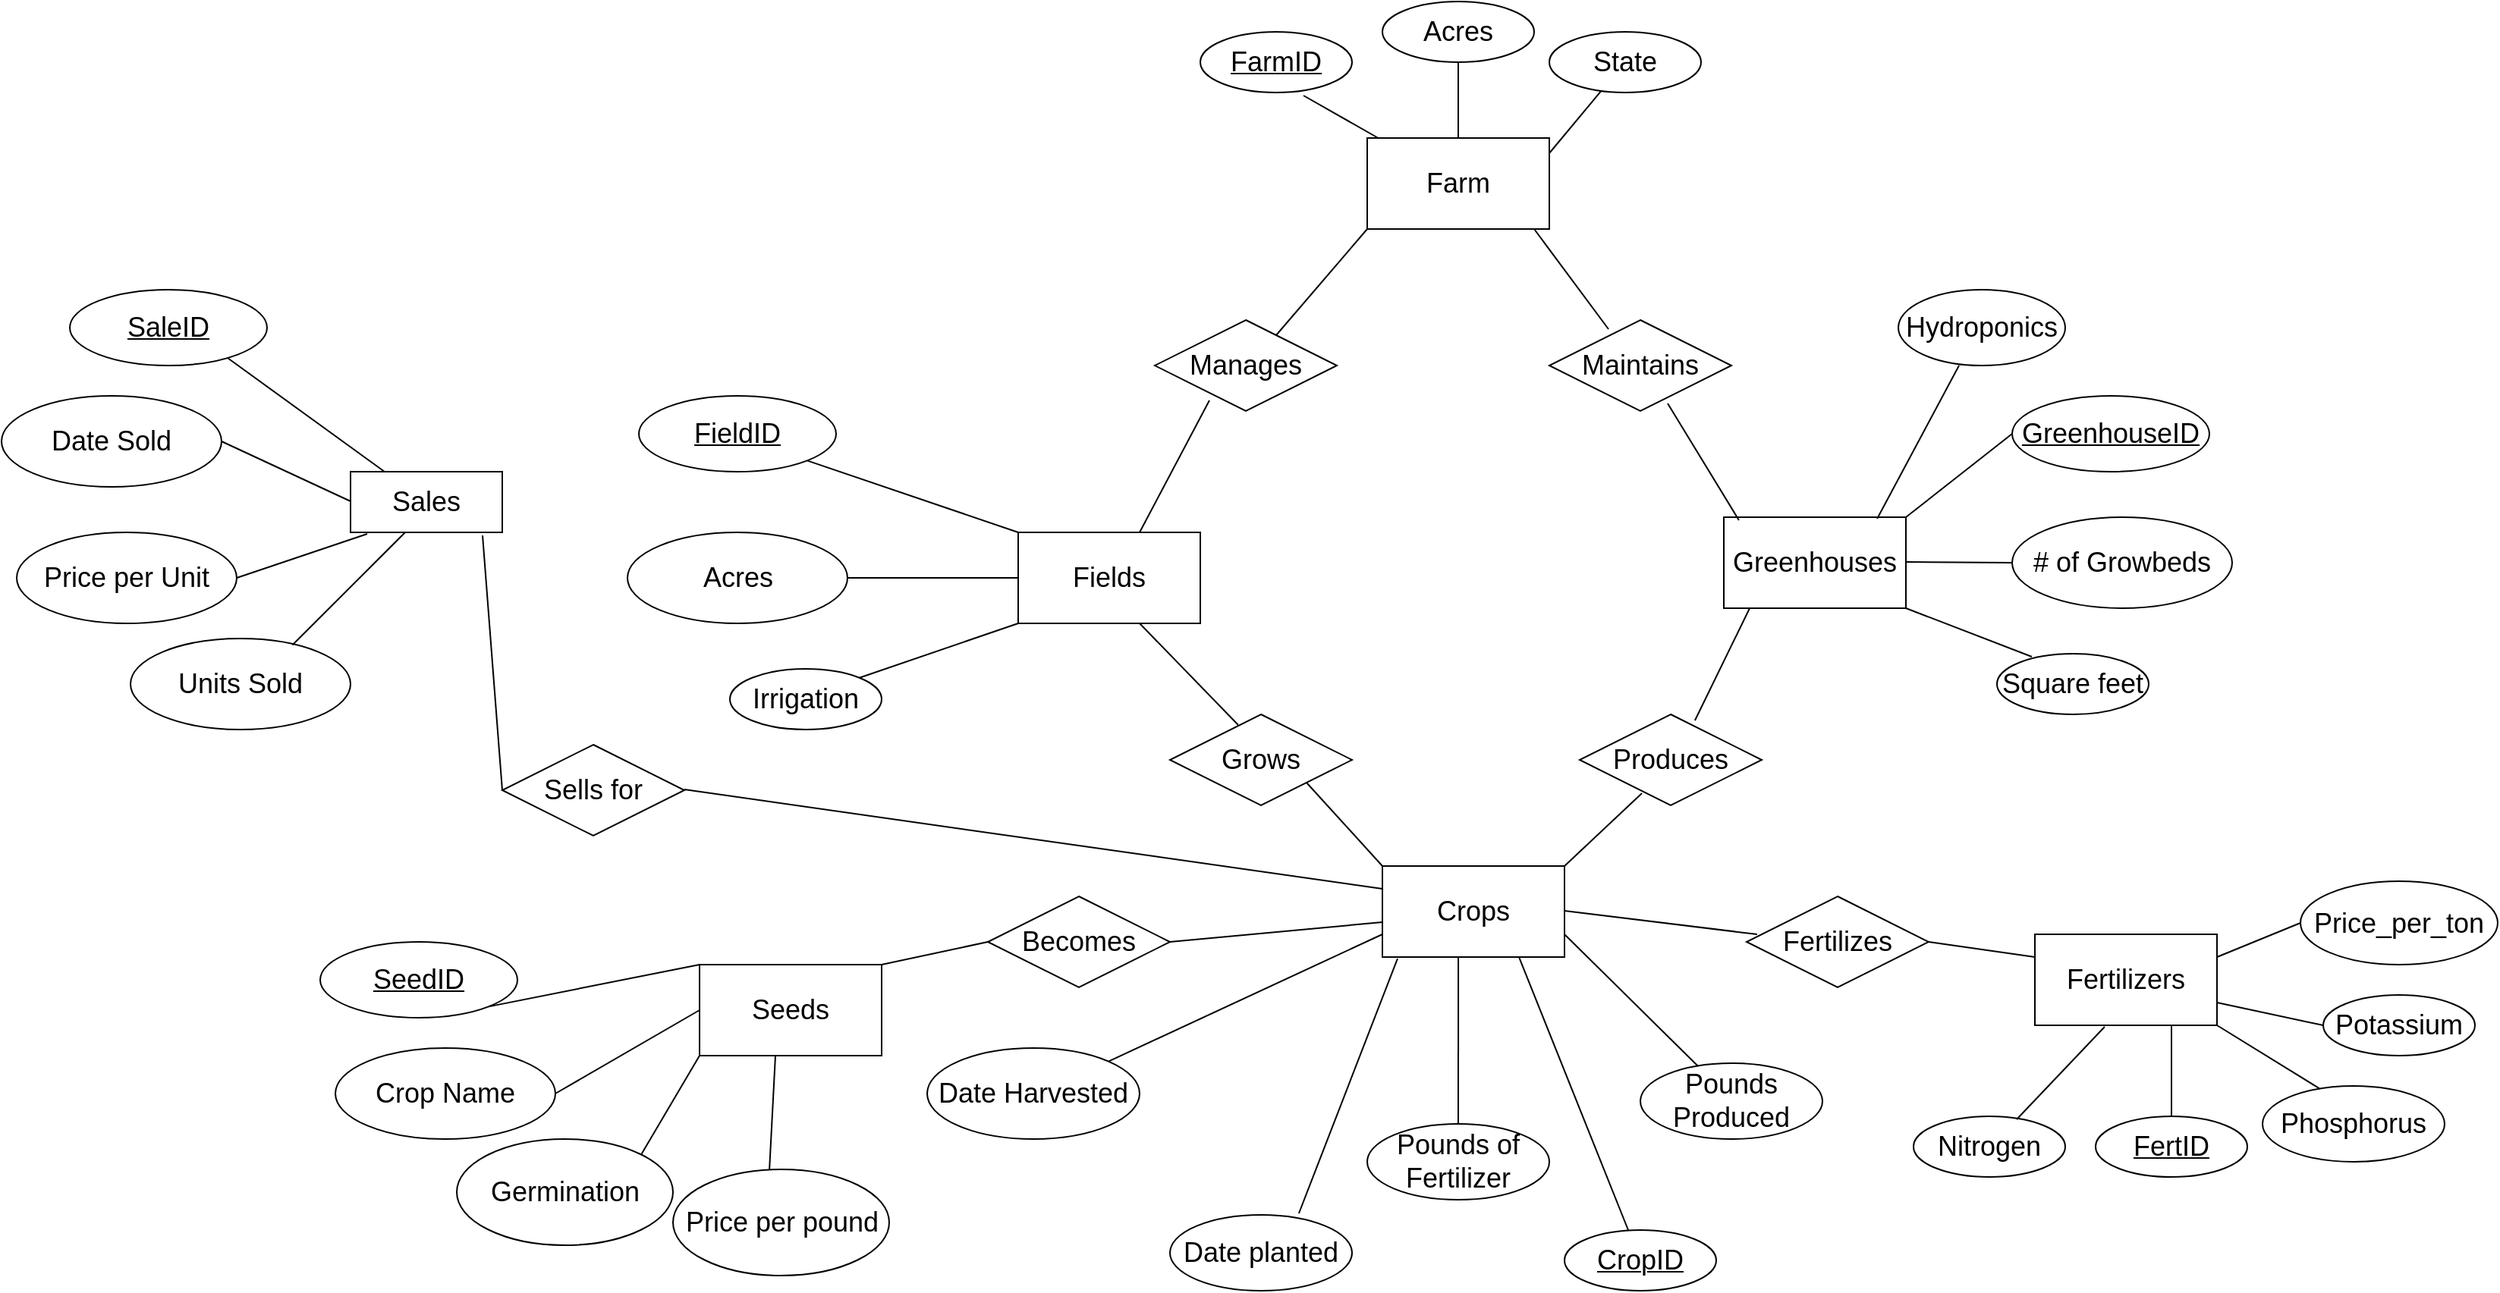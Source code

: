 <mxfile version="13.7.3" type="device"><diagram id="ZV06gW-g5fR5Yvi5Y2Ih" name="Page-1"><mxGraphModel dx="2744" dy="1380" grid="1" gridSize="10" guides="1" tooltips="1" connect="1" arrows="1" fold="1" page="1" pageScale="1" pageWidth="850" pageHeight="1100" math="0" shadow="0"><root><mxCell id="0"/><mxCell id="1" parent="0"/><mxCell id="JFumjBczVLTvmLpIffex-1" value="&lt;font style=&quot;font-size: 18px&quot;&gt;Farm&lt;/font&gt;" style="rounded=0;whiteSpace=wrap;html=1;" parent="1" vertex="1"><mxGeometry x="890" y="340" width="120" height="60" as="geometry"/></mxCell><mxCell id="JFumjBczVLTvmLpIffex-2" value="&lt;font style=&quot;font-size: 18px&quot;&gt;FarmID&lt;/font&gt;" style="ellipse;whiteSpace=wrap;html=1;align=center;fontStyle=4;" parent="1" vertex="1"><mxGeometry x="780" y="270" width="100" height="40" as="geometry"/></mxCell><mxCell id="JFumjBczVLTvmLpIffex-4" value="&lt;font style=&quot;font-size: 18px&quot;&gt;Acres&lt;/font&gt;" style="ellipse;whiteSpace=wrap;html=1;align=center;" parent="1" vertex="1"><mxGeometry x="900" y="250" width="100" height="40" as="geometry"/></mxCell><mxCell id="JFumjBczVLTvmLpIffex-5" value="" style="endArrow=none;html=1;rounded=0;exitX=0.68;exitY=1.05;exitDx=0;exitDy=0;exitPerimeter=0;" parent="1" source="JFumjBczVLTvmLpIffex-2" target="JFumjBczVLTvmLpIffex-1" edge="1"><mxGeometry relative="1" as="geometry"><mxPoint x="780" y="340" as="sourcePoint"/><mxPoint x="940" y="340" as="targetPoint"/></mxGeometry></mxCell><mxCell id="JFumjBczVLTvmLpIffex-6" value="" style="endArrow=none;html=1;rounded=0;entryX=0.5;entryY=1;entryDx=0;entryDy=0;exitX=0.5;exitY=0;exitDx=0;exitDy=0;" parent="1" source="JFumjBczVLTvmLpIffex-1" target="JFumjBczVLTvmLpIffex-4" edge="1"><mxGeometry relative="1" as="geometry"><mxPoint x="970" y="340" as="sourcePoint"/><mxPoint x="1130" y="340" as="targetPoint"/></mxGeometry></mxCell><mxCell id="JFumjBczVLTvmLpIffex-8" value="&lt;font style=&quot;font-size: 18px&quot;&gt;State&lt;/font&gt;" style="ellipse;whiteSpace=wrap;html=1;align=center;" parent="1" vertex="1"><mxGeometry x="1010" y="270" width="100" height="40" as="geometry"/></mxCell><mxCell id="JFumjBczVLTvmLpIffex-9" value="" style="endArrow=none;html=1;rounded=0;" parent="1" target="JFumjBczVLTvmLpIffex-8" edge="1"><mxGeometry relative="1" as="geometry"><mxPoint x="1010" y="350" as="sourcePoint"/><mxPoint x="1170" y="350" as="targetPoint"/></mxGeometry></mxCell><mxCell id="JFumjBczVLTvmLpIffex-11" value="&lt;font style=&quot;font-size: 18px&quot;&gt;Fertilizers&lt;/font&gt;" style="rounded=0;whiteSpace=wrap;html=1;" parent="1" vertex="1"><mxGeometry x="1330" y="865" width="120" height="60" as="geometry"/></mxCell><mxCell id="JFumjBczVLTvmLpIffex-12" value="&lt;font style=&quot;font-size: 18px&quot;&gt;FertID&lt;/font&gt;" style="ellipse;whiteSpace=wrap;html=1;align=center;fontStyle=4;" parent="1" vertex="1"><mxGeometry x="1370" y="985" width="100" height="40" as="geometry"/></mxCell><mxCell id="JFumjBczVLTvmLpIffex-13" value="" style="endArrow=none;html=1;rounded=0;exitX=0.75;exitY=1;exitDx=0;exitDy=0;" parent="1" source="JFumjBczVLTvmLpIffex-11" target="JFumjBczVLTvmLpIffex-12" edge="1"><mxGeometry relative="1" as="geometry"><mxPoint x="1393" y="935" as="sourcePoint"/><mxPoint x="1650" y="925" as="targetPoint"/></mxGeometry></mxCell><mxCell id="JFumjBczVLTvmLpIffex-15" value="&lt;font style=&quot;font-size: 18px&quot;&gt;Nitrogen&lt;/font&gt;" style="ellipse;whiteSpace=wrap;html=1;align=center;" parent="1" vertex="1"><mxGeometry x="1250" y="985" width="100" height="40" as="geometry"/></mxCell><mxCell id="JFumjBczVLTvmLpIffex-16" value="&lt;font style=&quot;font-size: 18px&quot;&gt;Phosphorus&lt;/font&gt;" style="ellipse;whiteSpace=wrap;html=1;align=center;" parent="1" vertex="1"><mxGeometry x="1480" y="965" width="120" height="50" as="geometry"/></mxCell><mxCell id="JFumjBczVLTvmLpIffex-17" value="" style="endArrow=none;html=1;rounded=0;exitX=0.317;exitY=0.04;exitDx=0;exitDy=0;exitPerimeter=0;entryX=1;entryY=1;entryDx=0;entryDy=0;" parent="1" source="JFumjBczVLTvmLpIffex-16" target="JFumjBczVLTvmLpIffex-11" edge="1"><mxGeometry relative="1" as="geometry"><mxPoint x="1190" y="955" as="sourcePoint"/><mxPoint x="1409" y="925" as="targetPoint"/></mxGeometry></mxCell><mxCell id="JFumjBczVLTvmLpIffex-18" value="" style="endArrow=none;html=1;rounded=0;exitX=0.68;exitY=0.05;exitDx=0;exitDy=0;exitPerimeter=0;entryX=0.383;entryY=1.017;entryDx=0;entryDy=0;entryPerimeter=0;" parent="1" source="JFumjBczVLTvmLpIffex-15" target="JFumjBczVLTvmLpIffex-11" edge="1"><mxGeometry relative="1" as="geometry"><mxPoint x="1525" y="955" as="sourcePoint"/><mxPoint x="1685" y="955" as="targetPoint"/></mxGeometry></mxCell><mxCell id="JFumjBczVLTvmLpIffex-19" value="&lt;font style=&quot;font-size: 18px&quot;&gt;Potassium&lt;/font&gt;" style="ellipse;whiteSpace=wrap;html=1;align=center;" parent="1" vertex="1"><mxGeometry x="1520" y="905" width="100" height="40" as="geometry"/></mxCell><mxCell id="JFumjBczVLTvmLpIffex-20" value="" style="endArrow=none;html=1;rounded=0;entryX=0;entryY=0.5;entryDx=0;entryDy=0;exitX=1;exitY=0.75;exitDx=0;exitDy=0;" parent="1" source="JFumjBczVLTvmLpIffex-11" target="JFumjBczVLTvmLpIffex-19" edge="1"><mxGeometry relative="1" as="geometry"><mxPoint x="1410" y="915" as="sourcePoint"/><mxPoint x="1570" y="915" as="targetPoint"/></mxGeometry></mxCell><mxCell id="JFumjBczVLTvmLpIffex-23" value="&lt;font style=&quot;font-size: 18px&quot;&gt;Greenhouses&lt;/font&gt;" style="rounded=0;whiteSpace=wrap;html=1;" parent="1" vertex="1"><mxGeometry x="1125" y="590" width="120" height="60" as="geometry"/></mxCell><mxCell id="JFumjBczVLTvmLpIffex-24" value="" style="endArrow=none;html=1;rounded=0;entryX=0;entryY=0.5;entryDx=0;entryDy=0;" parent="1" target="JFumjBczVLTvmLpIffex-27" edge="1"><mxGeometry relative="1" as="geometry"><mxPoint x="1245" y="590" as="sourcePoint"/><mxPoint x="1315" y="540" as="targetPoint"/></mxGeometry></mxCell><mxCell id="JFumjBczVLTvmLpIffex-27" value="&lt;font style=&quot;font-size: 18px&quot;&gt;GreenhouseID&lt;/font&gt;" style="ellipse;whiteSpace=wrap;html=1;align=center;fontStyle=4;" parent="1" vertex="1"><mxGeometry x="1315" y="510" width="130" height="50" as="geometry"/></mxCell><mxCell id="JFumjBczVLTvmLpIffex-29" value="&lt;span style=&quot;font-size: 18px&quot;&gt;# of Growbeds&lt;/span&gt;" style="ellipse;whiteSpace=wrap;html=1;align=center;" parent="1" vertex="1"><mxGeometry x="1315" y="590" width="145" height="60" as="geometry"/></mxCell><mxCell id="JFumjBczVLTvmLpIffex-30" value="" style="endArrow=none;html=1;rounded=0;" parent="1" edge="1"><mxGeometry relative="1" as="geometry"><mxPoint x="1245" y="619.5" as="sourcePoint"/><mxPoint x="1315" y="620" as="targetPoint"/></mxGeometry></mxCell><mxCell id="JFumjBczVLTvmLpIffex-31" value="&lt;font style=&quot;font-size: 18px&quot;&gt;Square feet&lt;/font&gt;" style="ellipse;whiteSpace=wrap;html=1;align=center;" parent="1" vertex="1"><mxGeometry x="1305" y="680" width="100" height="40" as="geometry"/></mxCell><mxCell id="JFumjBczVLTvmLpIffex-32" value="" style="endArrow=none;html=1;rounded=0;exitX=1;exitY=1;exitDx=0;exitDy=0;entryX=0.23;entryY=0.05;entryDx=0;entryDy=0;entryPerimeter=0;" parent="1" source="JFumjBczVLTvmLpIffex-23" target="JFumjBczVLTvmLpIffex-31" edge="1"><mxGeometry relative="1" as="geometry"><mxPoint x="1245" y="700" as="sourcePoint"/><mxPoint x="1405" y="700" as="targetPoint"/></mxGeometry></mxCell><mxCell id="JFumjBczVLTvmLpIffex-34" value="&lt;font style=&quot;font-size: 18px&quot;&gt;Fields&lt;/font&gt;" style="rounded=0;whiteSpace=wrap;html=1;" parent="1" vertex="1"><mxGeometry x="660" y="600" width="120" height="60" as="geometry"/></mxCell><mxCell id="JFumjBczVLTvmLpIffex-35" value="" style="endArrow=none;html=1;rounded=0;entryX=1;entryY=1;entryDx=0;entryDy=0;exitX=0;exitY=0;exitDx=0;exitDy=0;" parent="1" source="JFumjBczVLTvmLpIffex-34" target="JFumjBczVLTvmLpIffex-36" edge="1"><mxGeometry relative="1" as="geometry"><mxPoint x="755" y="600" as="sourcePoint"/><mxPoint x="825" y="550" as="targetPoint"/></mxGeometry></mxCell><mxCell id="JFumjBczVLTvmLpIffex-36" value="&lt;font style=&quot;font-size: 18px&quot;&gt;FieldID&lt;/font&gt;" style="ellipse;whiteSpace=wrap;html=1;align=center;fontStyle=4;" parent="1" vertex="1"><mxGeometry x="410" y="510" width="130" height="50" as="geometry"/></mxCell><mxCell id="JFumjBczVLTvmLpIffex-37" value="&lt;span style=&quot;font-size: 18px&quot;&gt;Acres&lt;/span&gt;" style="ellipse;whiteSpace=wrap;html=1;align=center;" parent="1" vertex="1"><mxGeometry x="402.5" y="600" width="145" height="60" as="geometry"/></mxCell><mxCell id="JFumjBczVLTvmLpIffex-38" value="" style="endArrow=none;html=1;rounded=0;entryX=1;entryY=0.5;entryDx=0;entryDy=0;exitX=0;exitY=0.5;exitDx=0;exitDy=0;" parent="1" source="JFumjBczVLTvmLpIffex-34" target="JFumjBczVLTvmLpIffex-37" edge="1"><mxGeometry relative="1" as="geometry"><mxPoint x="755" y="629.5" as="sourcePoint"/><mxPoint x="825" y="630" as="targetPoint"/></mxGeometry></mxCell><mxCell id="JFumjBczVLTvmLpIffex-39" value="&lt;font style=&quot;font-size: 18px&quot;&gt;Irrigation&lt;/font&gt;" style="ellipse;whiteSpace=wrap;html=1;align=center;" parent="1" vertex="1"><mxGeometry x="470" y="690" width="100" height="40" as="geometry"/></mxCell><mxCell id="JFumjBczVLTvmLpIffex-40" value="" style="endArrow=none;html=1;rounded=0;exitX=0;exitY=1;exitDx=0;exitDy=0;entryX=1;entryY=0;entryDx=0;entryDy=0;" parent="1" source="JFumjBczVLTvmLpIffex-34" target="JFumjBczVLTvmLpIffex-39" edge="1"><mxGeometry relative="1" as="geometry"><mxPoint x="755" y="710" as="sourcePoint"/><mxPoint x="915" y="710" as="targetPoint"/></mxGeometry></mxCell><mxCell id="JFumjBczVLTvmLpIffex-42" value="&lt;font style=&quot;font-size: 18px&quot;&gt;Hydroponics&lt;/font&gt;" style="ellipse;whiteSpace=wrap;html=1;align=center;" parent="1" vertex="1"><mxGeometry x="1240" y="440" width="110" height="50" as="geometry"/></mxCell><mxCell id="JFumjBczVLTvmLpIffex-43" value="" style="endArrow=none;html=1;rounded=0;exitX=0.842;exitY=0.017;exitDx=0;exitDy=0;exitPerimeter=0;" parent="1" source="JFumjBczVLTvmLpIffex-23" edge="1"><mxGeometry relative="1" as="geometry"><mxPoint x="1210" y="570" as="sourcePoint"/><mxPoint x="1280" y="490" as="targetPoint"/></mxGeometry></mxCell><mxCell id="JFumjBczVLTvmLpIffex-44" value="&lt;font style=&quot;font-size: 18px&quot;&gt;Manages&lt;/font&gt;" style="shape=rhombus;perimeter=rhombusPerimeter;whiteSpace=wrap;html=1;align=center;" parent="1" vertex="1"><mxGeometry x="750" y="460" width="120" height="60" as="geometry"/></mxCell><mxCell id="JFumjBczVLTvmLpIffex-45" value="&lt;font style=&quot;font-size: 18px&quot;&gt;Maintains&lt;/font&gt;" style="shape=rhombus;perimeter=rhombusPerimeter;whiteSpace=wrap;html=1;align=center;" parent="1" vertex="1"><mxGeometry x="1010" y="460" width="120" height="60" as="geometry"/></mxCell><mxCell id="JFumjBczVLTvmLpIffex-48" value="&lt;font style=&quot;font-size: 18px&quot;&gt;Grows&lt;/font&gt;" style="shape=rhombus;perimeter=rhombusPerimeter;whiteSpace=wrap;html=1;align=center;" parent="1" vertex="1"><mxGeometry x="760" y="720" width="120" height="60" as="geometry"/></mxCell><mxCell id="JFumjBczVLTvmLpIffex-49" value="&lt;font style=&quot;font-size: 18px&quot;&gt;Produces&lt;/font&gt;" style="shape=rhombus;perimeter=rhombusPerimeter;whiteSpace=wrap;html=1;align=center;" parent="1" vertex="1"><mxGeometry x="1030" y="720" width="120" height="60" as="geometry"/></mxCell><mxCell id="JFumjBczVLTvmLpIffex-50" value="&lt;font style=&quot;font-size: 18px&quot;&gt;Crops&lt;/font&gt;" style="rounded=0;whiteSpace=wrap;html=1;" parent="1" vertex="1"><mxGeometry x="900" y="820" width="120" height="60" as="geometry"/></mxCell><mxCell id="JFumjBczVLTvmLpIffex-51" value="&lt;font style=&quot;font-size: 18px&quot;&gt;CropID&lt;/font&gt;" style="ellipse;whiteSpace=wrap;html=1;align=center;fontStyle=4;" parent="1" vertex="1"><mxGeometry x="1020" y="1060" width="100" height="40" as="geometry"/></mxCell><mxCell id="JFumjBczVLTvmLpIffex-52" value="" style="endArrow=none;html=1;rounded=0;exitX=0.75;exitY=1;exitDx=0;exitDy=0;" parent="1" source="JFumjBczVLTvmLpIffex-50" target="JFumjBczVLTvmLpIffex-51" edge="1"><mxGeometry relative="1" as="geometry"><mxPoint x="963" y="890" as="sourcePoint"/><mxPoint x="1220" y="880" as="targetPoint"/></mxGeometry></mxCell><mxCell id="JFumjBczVLTvmLpIffex-54" value="&lt;font style=&quot;font-size: 18px&quot;&gt;Pounds Produced&lt;/font&gt;" style="ellipse;whiteSpace=wrap;html=1;align=center;" parent="1" vertex="1"><mxGeometry x="1070" y="950" width="120" height="50" as="geometry"/></mxCell><mxCell id="JFumjBczVLTvmLpIffex-55" value="" style="endArrow=none;html=1;rounded=0;exitX=0.317;exitY=0.04;exitDx=0;exitDy=0;exitPerimeter=0;entryX=1;entryY=0.75;entryDx=0;entryDy=0;" parent="1" source="JFumjBczVLTvmLpIffex-54" target="JFumjBczVLTvmLpIffex-50" edge="1"><mxGeometry relative="1" as="geometry"><mxPoint x="760" y="910" as="sourcePoint"/><mxPoint x="979" y="880" as="targetPoint"/></mxGeometry></mxCell><mxCell id="JFumjBczVLTvmLpIffex-56" value="" style="endArrow=none;html=1;rounded=0;exitX=0.708;exitY=-0.02;exitDx=0;exitDy=0;exitPerimeter=0;" parent="1" source="JFumjBczVLTvmLpIffex-68" edge="1"><mxGeometry relative="1" as="geometry"><mxPoint x="888" y="942" as="sourcePoint"/><mxPoint x="910" y="881" as="targetPoint"/></mxGeometry></mxCell><mxCell id="JFumjBczVLTvmLpIffex-68" value="&lt;span style=&quot;font-size: 18px&quot;&gt;Date planted&lt;/span&gt;" style="ellipse;whiteSpace=wrap;html=1;align=center;" parent="1" vertex="1"><mxGeometry x="760" y="1050" width="120" height="50" as="geometry"/></mxCell><mxCell id="JFumjBczVLTvmLpIffex-69" value="&lt;span style=&quot;font-size: 18px&quot;&gt;Date Harvested&lt;/span&gt;" style="ellipse;whiteSpace=wrap;html=1;align=center;" parent="1" vertex="1"><mxGeometry x="600" y="940" width="140" height="60" as="geometry"/></mxCell><mxCell id="JFumjBczVLTvmLpIffex-70" value="" style="endArrow=none;html=1;rounded=0;entryX=0;entryY=0.75;entryDx=0;entryDy=0;exitX=1;exitY=0;exitDx=0;exitDy=0;" parent="1" source="JFumjBczVLTvmLpIffex-69" target="JFumjBczVLTvmLpIffex-50" edge="1"><mxGeometry relative="1" as="geometry"><mxPoint x="820" y="890" as="sourcePoint"/><mxPoint x="980" y="890" as="targetPoint"/></mxGeometry></mxCell><mxCell id="JFumjBczVLTvmLpIffex-73" value="" style="endArrow=none;html=1;rounded=0;entryX=0.375;entryY=0.117;entryDx=0;entryDy=0;entryPerimeter=0;" parent="1" target="JFumjBczVLTvmLpIffex-48" edge="1"><mxGeometry relative="1" as="geometry"><mxPoint x="740" y="660" as="sourcePoint"/><mxPoint x="900" y="660" as="targetPoint"/></mxGeometry></mxCell><mxCell id="JFumjBczVLTvmLpIffex-74" value="" style="endArrow=none;html=1;rounded=0;entryX=0.3;entryY=0.883;entryDx=0;entryDy=0;entryPerimeter=0;" parent="1" target="JFumjBczVLTvmLpIffex-44" edge="1"><mxGeometry relative="1" as="geometry"><mxPoint x="740" y="600" as="sourcePoint"/><mxPoint x="900" y="600" as="targetPoint"/></mxGeometry></mxCell><mxCell id="JFumjBczVLTvmLpIffex-75" value="" style="endArrow=none;html=1;rounded=0;entryX=0;entryY=1;entryDx=0;entryDy=0;" parent="1" target="JFumjBczVLTvmLpIffex-1" edge="1"><mxGeometry relative="1" as="geometry"><mxPoint x="830" y="470" as="sourcePoint"/><mxPoint x="990" y="470" as="targetPoint"/></mxGeometry></mxCell><mxCell id="JFumjBczVLTvmLpIffex-76" value="" style="endArrow=none;html=1;rounded=0;entryX=0.325;entryY=0.1;entryDx=0;entryDy=0;entryPerimeter=0;" parent="1" target="JFumjBczVLTvmLpIffex-45" edge="1"><mxGeometry relative="1" as="geometry"><mxPoint x="1000" y="400" as="sourcePoint"/><mxPoint x="1160" y="400" as="targetPoint"/></mxGeometry></mxCell><mxCell id="JFumjBczVLTvmLpIffex-77" value="" style="endArrow=none;html=1;rounded=0;exitX=0.65;exitY=0.917;exitDx=0;exitDy=0;exitPerimeter=0;entryX=0.083;entryY=0.033;entryDx=0;entryDy=0;entryPerimeter=0;" parent="1" source="JFumjBczVLTvmLpIffex-45" target="JFumjBczVLTvmLpIffex-23" edge="1"><mxGeometry relative="1" as="geometry"><mxPoint x="1250" y="860" as="sourcePoint"/><mxPoint x="1410" y="860" as="targetPoint"/></mxGeometry></mxCell><mxCell id="JFumjBczVLTvmLpIffex-78" value="" style="endArrow=none;html=1;rounded=0;exitX=0.142;exitY=1;exitDx=0;exitDy=0;exitPerimeter=0;entryX=0.633;entryY=0.067;entryDx=0;entryDy=0;entryPerimeter=0;" parent="1" source="JFumjBczVLTvmLpIffex-23" target="JFumjBczVLTvmLpIffex-49" edge="1"><mxGeometry relative="1" as="geometry"><mxPoint x="1250" y="860" as="sourcePoint"/><mxPoint x="1410" y="860" as="targetPoint"/></mxGeometry></mxCell><mxCell id="JFumjBczVLTvmLpIffex-79" value="" style="endArrow=none;html=1;rounded=0;exitX=1;exitY=0;exitDx=0;exitDy=0;entryX=0.342;entryY=0.867;entryDx=0;entryDy=0;entryPerimeter=0;" parent="1" source="JFumjBczVLTvmLpIffex-50" target="JFumjBczVLTvmLpIffex-49" edge="1"><mxGeometry relative="1" as="geometry"><mxPoint x="1250" y="860" as="sourcePoint"/><mxPoint x="1410" y="860" as="targetPoint"/></mxGeometry></mxCell><mxCell id="JFumjBczVLTvmLpIffex-80" value="" style="endArrow=none;html=1;rounded=0;exitX=1;exitY=1;exitDx=0;exitDy=0;entryX=0;entryY=0;entryDx=0;entryDy=0;" parent="1" source="JFumjBczVLTvmLpIffex-48" target="JFumjBczVLTvmLpIffex-50" edge="1"><mxGeometry relative="1" as="geometry"><mxPoint x="1250" y="860" as="sourcePoint"/><mxPoint x="1410" y="860" as="targetPoint"/></mxGeometry></mxCell><mxCell id="JFumjBczVLTvmLpIffex-81" value="&lt;font style=&quot;font-size: 18px&quot;&gt;Fertilizes&lt;/font&gt;" style="shape=rhombus;perimeter=rhombusPerimeter;whiteSpace=wrap;html=1;align=center;" parent="1" vertex="1"><mxGeometry x="1140" y="840" width="120" height="60" as="geometry"/></mxCell><mxCell id="JFumjBczVLTvmLpIffex-82" value="" style="endArrow=none;html=1;rounded=0;entryX=0.058;entryY=0.417;entryDx=0;entryDy=0;entryPerimeter=0;" parent="1" target="JFumjBczVLTvmLpIffex-81" edge="1"><mxGeometry relative="1" as="geometry"><mxPoint x="1020" y="849.5" as="sourcePoint"/><mxPoint x="1180" y="849.5" as="targetPoint"/></mxGeometry></mxCell><mxCell id="JFumjBczVLTvmLpIffex-83" value="" style="endArrow=none;html=1;rounded=0;exitX=1;exitY=0.5;exitDx=0;exitDy=0;entryX=0;entryY=0.25;entryDx=0;entryDy=0;" parent="1" source="JFumjBczVLTvmLpIffex-81" target="JFumjBczVLTvmLpIffex-11" edge="1"><mxGeometry relative="1" as="geometry"><mxPoint x="1250" y="860" as="sourcePoint"/><mxPoint x="1410" y="860" as="targetPoint"/></mxGeometry></mxCell><mxCell id="JFumjBczVLTvmLpIffex-84" value="&lt;font style=&quot;font-size: 18px&quot;&gt;Seeds&lt;/font&gt;" style="rounded=0;whiteSpace=wrap;html=1;" parent="1" vertex="1"><mxGeometry x="450" y="885" width="120" height="60" as="geometry"/></mxCell><mxCell id="JFumjBczVLTvmLpIffex-85" value="" style="endArrow=none;html=1;rounded=0;entryX=1;entryY=1;entryDx=0;entryDy=0;exitX=0;exitY=0;exitDx=0;exitDy=0;" parent="1" source="JFumjBczVLTvmLpIffex-84" target="JFumjBczVLTvmLpIffex-86" edge="1"><mxGeometry relative="1" as="geometry"><mxPoint x="545" y="885" as="sourcePoint"/><mxPoint x="615" y="835" as="targetPoint"/></mxGeometry></mxCell><mxCell id="JFumjBczVLTvmLpIffex-86" value="&lt;span style=&quot;font-size: 18px&quot;&gt;SeedID&lt;/span&gt;" style="ellipse;whiteSpace=wrap;html=1;align=center;fontStyle=4;" parent="1" vertex="1"><mxGeometry x="200" y="870" width="130" height="50" as="geometry"/></mxCell><mxCell id="JFumjBczVLTvmLpIffex-87" value="&lt;span style=&quot;font-size: 18px&quot;&gt;Crop Name&lt;/span&gt;" style="ellipse;whiteSpace=wrap;html=1;align=center;" parent="1" vertex="1"><mxGeometry x="210" y="940" width="145" height="60" as="geometry"/></mxCell><mxCell id="JFumjBczVLTvmLpIffex-88" value="" style="endArrow=none;html=1;rounded=0;entryX=1;entryY=0.5;entryDx=0;entryDy=0;exitX=0;exitY=0.5;exitDx=0;exitDy=0;" parent="1" source="JFumjBczVLTvmLpIffex-84" target="JFumjBczVLTvmLpIffex-87" edge="1"><mxGeometry relative="1" as="geometry"><mxPoint x="545" y="914.5" as="sourcePoint"/><mxPoint x="615" y="915" as="targetPoint"/></mxGeometry></mxCell><mxCell id="JFumjBczVLTvmLpIffex-89" value="&lt;font style=&quot;font-size: 18px&quot;&gt;Germination&lt;/font&gt;" style="ellipse;whiteSpace=wrap;html=1;align=center;" parent="1" vertex="1"><mxGeometry x="290" y="1000" width="142.5" height="70" as="geometry"/></mxCell><mxCell id="JFumjBczVLTvmLpIffex-90" value="" style="endArrow=none;html=1;rounded=0;exitX=0;exitY=1;exitDx=0;exitDy=0;entryX=1;entryY=0;entryDx=0;entryDy=0;" parent="1" source="JFumjBczVLTvmLpIffex-84" target="JFumjBczVLTvmLpIffex-89" edge="1"><mxGeometry relative="1" as="geometry"><mxPoint x="545" y="995" as="sourcePoint"/><mxPoint x="705" y="995" as="targetPoint"/></mxGeometry></mxCell><mxCell id="JFumjBczVLTvmLpIffex-93" value="&lt;span style=&quot;font-size: 18px&quot;&gt;Becomes&lt;/span&gt;" style="shape=rhombus;perimeter=rhombusPerimeter;whiteSpace=wrap;html=1;align=center;" parent="1" vertex="1"><mxGeometry x="640" y="840" width="120" height="60" as="geometry"/></mxCell><mxCell id="JFumjBczVLTvmLpIffex-94" value="" style="endArrow=none;html=1;rounded=0;entryX=0;entryY=0.617;entryDx=0;entryDy=0;entryPerimeter=0;" parent="1" target="JFumjBczVLTvmLpIffex-50" edge="1"><mxGeometry relative="1" as="geometry"><mxPoint x="760" y="870" as="sourcePoint"/><mxPoint x="920" y="870" as="targetPoint"/></mxGeometry></mxCell><mxCell id="JFumjBczVLTvmLpIffex-95" value="" style="endArrow=none;html=1;rounded=0;entryX=0;entryY=0.5;entryDx=0;entryDy=0;" parent="1" target="JFumjBczVLTvmLpIffex-93" edge="1"><mxGeometry relative="1" as="geometry"><mxPoint x="570" y="885" as="sourcePoint"/><mxPoint x="730" y="885" as="targetPoint"/></mxGeometry></mxCell><mxCell id="JFumjBczVLTvmLpIffex-96" value="&lt;font style=&quot;font-size: 18px&quot;&gt;Price per pound&lt;/font&gt;" style="ellipse;whiteSpace=wrap;html=1;align=center;" parent="1" vertex="1"><mxGeometry x="432.5" y="1020" width="142.5" height="70" as="geometry"/></mxCell><mxCell id="JFumjBczVLTvmLpIffex-97" value="" style="endArrow=none;html=1;rounded=0;entryX=0.446;entryY=0;entryDx=0;entryDy=0;entryPerimeter=0;" parent="1" target="JFumjBczVLTvmLpIffex-96" edge="1"><mxGeometry relative="1" as="geometry"><mxPoint x="500" y="945" as="sourcePoint"/><mxPoint x="660" y="945" as="targetPoint"/></mxGeometry></mxCell><mxCell id="JFumjBczVLTvmLpIffex-99" value="&lt;font style=&quot;font-size: 18px&quot;&gt;Pounds of Fertilizer&lt;/font&gt;" style="ellipse;whiteSpace=wrap;html=1;align=center;" parent="1" vertex="1"><mxGeometry x="890" y="990" width="120" height="50" as="geometry"/></mxCell><mxCell id="JFumjBczVLTvmLpIffex-100" value="" style="endArrow=none;html=1;rounded=0;exitX=0.417;exitY=1;exitDx=0;exitDy=0;exitPerimeter=0;entryX=0.5;entryY=0;entryDx=0;entryDy=0;" parent="1" source="JFumjBczVLTvmLpIffex-50" target="JFumjBczVLTvmLpIffex-99" edge="1"><mxGeometry relative="1" as="geometry"><mxPoint x="950" y="920" as="sourcePoint"/><mxPoint x="1110" y="920" as="targetPoint"/></mxGeometry></mxCell><mxCell id="JFumjBczVLTvmLpIffex-104" value="&lt;font style=&quot;font-size: 18px&quot;&gt;Sales&lt;/font&gt;" style="whiteSpace=wrap;html=1;align=center;" parent="1" vertex="1"><mxGeometry x="220" y="560" width="100" height="40" as="geometry"/></mxCell><mxCell id="JFumjBczVLTvmLpIffex-106" value="&lt;span style=&quot;font-size: 18px&quot;&gt;Sells for&lt;/span&gt;" style="shape=rhombus;perimeter=rhombusPerimeter;whiteSpace=wrap;html=1;align=center;" parent="1" vertex="1"><mxGeometry x="320" y="740" width="120" height="60" as="geometry"/></mxCell><mxCell id="JFumjBczVLTvmLpIffex-107" value="" style="endArrow=none;html=1;rounded=0;entryX=0;entryY=0.25;entryDx=0;entryDy=0;" parent="1" target="JFumjBczVLTvmLpIffex-50" edge="1"><mxGeometry relative="1" as="geometry"><mxPoint x="440" y="769.5" as="sourcePoint"/><mxPoint x="600" y="769.5" as="targetPoint"/></mxGeometry></mxCell><mxCell id="JFumjBczVLTvmLpIffex-108" value="" style="endArrow=none;html=1;rounded=0;entryX=0;entryY=0.5;entryDx=0;entryDy=0;exitX=0.87;exitY=1.05;exitDx=0;exitDy=0;exitPerimeter=0;" parent="1" source="JFumjBczVLTvmLpIffex-104" target="JFumjBczVLTvmLpIffex-106" edge="1"><mxGeometry relative="1" as="geometry"><mxPoint x="160" y="709.5" as="sourcePoint"/><mxPoint x="320" y="709.5" as="targetPoint"/></mxGeometry></mxCell><mxCell id="JFumjBczVLTvmLpIffex-114" value="" style="endArrow=none;html=1;rounded=0;exitX=0.8;exitY=0.9;exitDx=0;exitDy=0;exitPerimeter=0;" parent="1" source="JFumjBczVLTvmLpIffex-116" target="JFumjBczVLTvmLpIffex-104" edge="1"><mxGeometry relative="1" as="geometry"><mxPoint x="150" y="490" as="sourcePoint"/><mxPoint x="270" y="520" as="targetPoint"/></mxGeometry></mxCell><mxCell id="JFumjBczVLTvmLpIffex-115" value="" style="endArrow=none;html=1;rounded=0;exitX=1;exitY=0.5;exitDx=0;exitDy=0;" parent="1" source="JFumjBczVLTvmLpIffex-118" edge="1"><mxGeometry relative="1" as="geometry"><mxPoint x="110" y="580" as="sourcePoint"/><mxPoint x="220" y="579.5" as="targetPoint"/></mxGeometry></mxCell><mxCell id="JFumjBczVLTvmLpIffex-116" value="&lt;font style=&quot;font-size: 18px&quot;&gt;SaleID&lt;/font&gt;" style="ellipse;whiteSpace=wrap;html=1;align=center;fontStyle=4;" parent="1" vertex="1"><mxGeometry x="35" y="440" width="130" height="50" as="geometry"/></mxCell><mxCell id="JFumjBczVLTvmLpIffex-118" value="&lt;span style=&quot;font-size: 18px&quot;&gt;Date Sold&lt;/span&gt;" style="ellipse;whiteSpace=wrap;html=1;align=center;" parent="1" vertex="1"><mxGeometry x="-10" y="510" width="145" height="60" as="geometry"/></mxCell><mxCell id="JFumjBczVLTvmLpIffex-119" value="&lt;span style=&quot;font-size: 18px&quot;&gt;Price per Unit&lt;/span&gt;" style="ellipse;whiteSpace=wrap;html=1;align=center;" parent="1" vertex="1"><mxGeometry y="600" width="145" height="60" as="geometry"/></mxCell><mxCell id="JFumjBczVLTvmLpIffex-120" value="" style="endArrow=none;html=1;rounded=0;entryX=0.11;entryY=1.025;entryDx=0;entryDy=0;entryPerimeter=0;exitX=1;exitY=0.5;exitDx=0;exitDy=0;" parent="1" target="JFumjBczVLTvmLpIffex-104" edge="1" source="JFumjBczVLTvmLpIffex-119"><mxGeometry relative="1" as="geometry"><mxPoint x="160" y="659" as="sourcePoint"/><mxPoint x="320" y="659" as="targetPoint"/></mxGeometry></mxCell><mxCell id="mPfSfvKERSBuIZ0kb_cD-1" value="&lt;span style=&quot;font-size: 18px&quot;&gt;Units Sold&lt;/span&gt;" style="ellipse;whiteSpace=wrap;html=1;align=center;" vertex="1" parent="1"><mxGeometry x="75" y="670" width="145" height="60" as="geometry"/></mxCell><mxCell id="mPfSfvKERSBuIZ0kb_cD-2" value="" style="endArrow=none;html=1;entryX=0.36;entryY=1;entryDx=0;entryDy=0;entryPerimeter=0;exitX=0.736;exitY=0.071;exitDx=0;exitDy=0;exitPerimeter=0;" edge="1" parent="1" source="mPfSfvKERSBuIZ0kb_cD-1" target="JFumjBczVLTvmLpIffex-104"><mxGeometry width="50" height="50" relative="1" as="geometry"><mxPoint x="210" y="650" as="sourcePoint"/><mxPoint x="260" y="600" as="targetPoint"/></mxGeometry></mxCell><mxCell id="mPfSfvKERSBuIZ0kb_cD-3" value="&lt;font style=&quot;font-size: 18px&quot;&gt;Price_per_ton&lt;/font&gt;" style="ellipse;whiteSpace=wrap;html=1;align=center;" vertex="1" parent="1"><mxGeometry x="1505" y="830" width="130" height="55" as="geometry"/></mxCell><mxCell id="mPfSfvKERSBuIZ0kb_cD-4" value="" style="endArrow=none;html=1;entryX=0;entryY=0.5;entryDx=0;entryDy=0;" edge="1" parent="1" target="mPfSfvKERSBuIZ0kb_cD-3"><mxGeometry width="50" height="50" relative="1" as="geometry"><mxPoint x="1450" y="880" as="sourcePoint"/><mxPoint x="1500" y="825" as="targetPoint"/></mxGeometry></mxCell></root></mxGraphModel></diagram></mxfile>